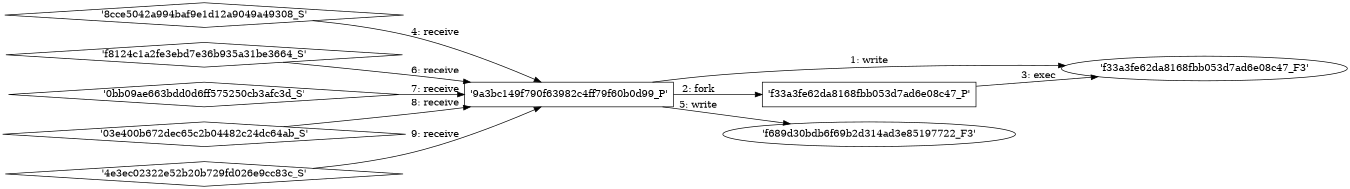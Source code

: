digraph "D:\Learning\Paper\apt\基于CTI的攻击预警\Dataset\攻击图\ASGfromALLCTI\Fingerprint cloning Myth or reality.dot" {
rankdir="LR"
size="9"
fixedsize="false"
splines="true"
nodesep=0.3
ranksep=0
fontsize=10
overlap="scalexy"
engine= "neato"
	"'f33a3fe62da8168fbb053d7ad6e08c47_F3'" [node_type=file shape=ellipse]
	"'9a3bc149f790f63982c4ff79f60b0d99_P'" [node_type=Process shape=box]
	"'9a3bc149f790f63982c4ff79f60b0d99_P'" -> "'f33a3fe62da8168fbb053d7ad6e08c47_F3'" [label="1: write"]
	"'9a3bc149f790f63982c4ff79f60b0d99_P'" [node_type=Process shape=box]
	"'f33a3fe62da8168fbb053d7ad6e08c47_P'" [node_type=Process shape=box]
	"'9a3bc149f790f63982c4ff79f60b0d99_P'" -> "'f33a3fe62da8168fbb053d7ad6e08c47_P'" [label="2: fork"]
	"'f33a3fe62da8168fbb053d7ad6e08c47_P'" [node_type=Process shape=box]
	"'f33a3fe62da8168fbb053d7ad6e08c47_F3'" [node_type=File shape=ellipse]
	"'f33a3fe62da8168fbb053d7ad6e08c47_P'" -> "'f33a3fe62da8168fbb053d7ad6e08c47_F3'" [label="3: exec"]
	"'9a3bc149f790f63982c4ff79f60b0d99_P'" [node_type=Process shape=box]
	"'8cce5042a994baf9e1d12a9049a49308_S'" [node_type=Socket shape=diamond]
	"'8cce5042a994baf9e1d12a9049a49308_S'" -> "'9a3bc149f790f63982c4ff79f60b0d99_P'" [label="4: receive"]
	"'f689d30bdb6f69b2d314ad3e85197722_F3'" [node_type=file shape=ellipse]
	"'9a3bc149f790f63982c4ff79f60b0d99_P'" [node_type=Process shape=box]
	"'9a3bc149f790f63982c4ff79f60b0d99_P'" -> "'f689d30bdb6f69b2d314ad3e85197722_F3'" [label="5: write"]
	"'9a3bc149f790f63982c4ff79f60b0d99_P'" [node_type=Process shape=box]
	"'f8124c1a2fe3ebd7e36b935a31be3664_S'" [node_type=Socket shape=diamond]
	"'f8124c1a2fe3ebd7e36b935a31be3664_S'" -> "'9a3bc149f790f63982c4ff79f60b0d99_P'" [label="6: receive"]
	"'9a3bc149f790f63982c4ff79f60b0d99_P'" [node_type=Process shape=box]
	"'0bb09ae663bdd0d6ff575250cb3afc3d_S'" [node_type=Socket shape=diamond]
	"'0bb09ae663bdd0d6ff575250cb3afc3d_S'" -> "'9a3bc149f790f63982c4ff79f60b0d99_P'" [label="7: receive"]
	"'9a3bc149f790f63982c4ff79f60b0d99_P'" [node_type=Process shape=box]
	"'03e400b672dec65c2b04482c24dc64ab_S'" [node_type=Socket shape=diamond]
	"'03e400b672dec65c2b04482c24dc64ab_S'" -> "'9a3bc149f790f63982c4ff79f60b0d99_P'" [label="8: receive"]
	"'9a3bc149f790f63982c4ff79f60b0d99_P'" [node_type=Process shape=box]
	"'4e3ec02322e52b20b729fd026e9cc83c_S'" [node_type=Socket shape=diamond]
	"'4e3ec02322e52b20b729fd026e9cc83c_S'" -> "'9a3bc149f790f63982c4ff79f60b0d99_P'" [label="9: receive"]
}
